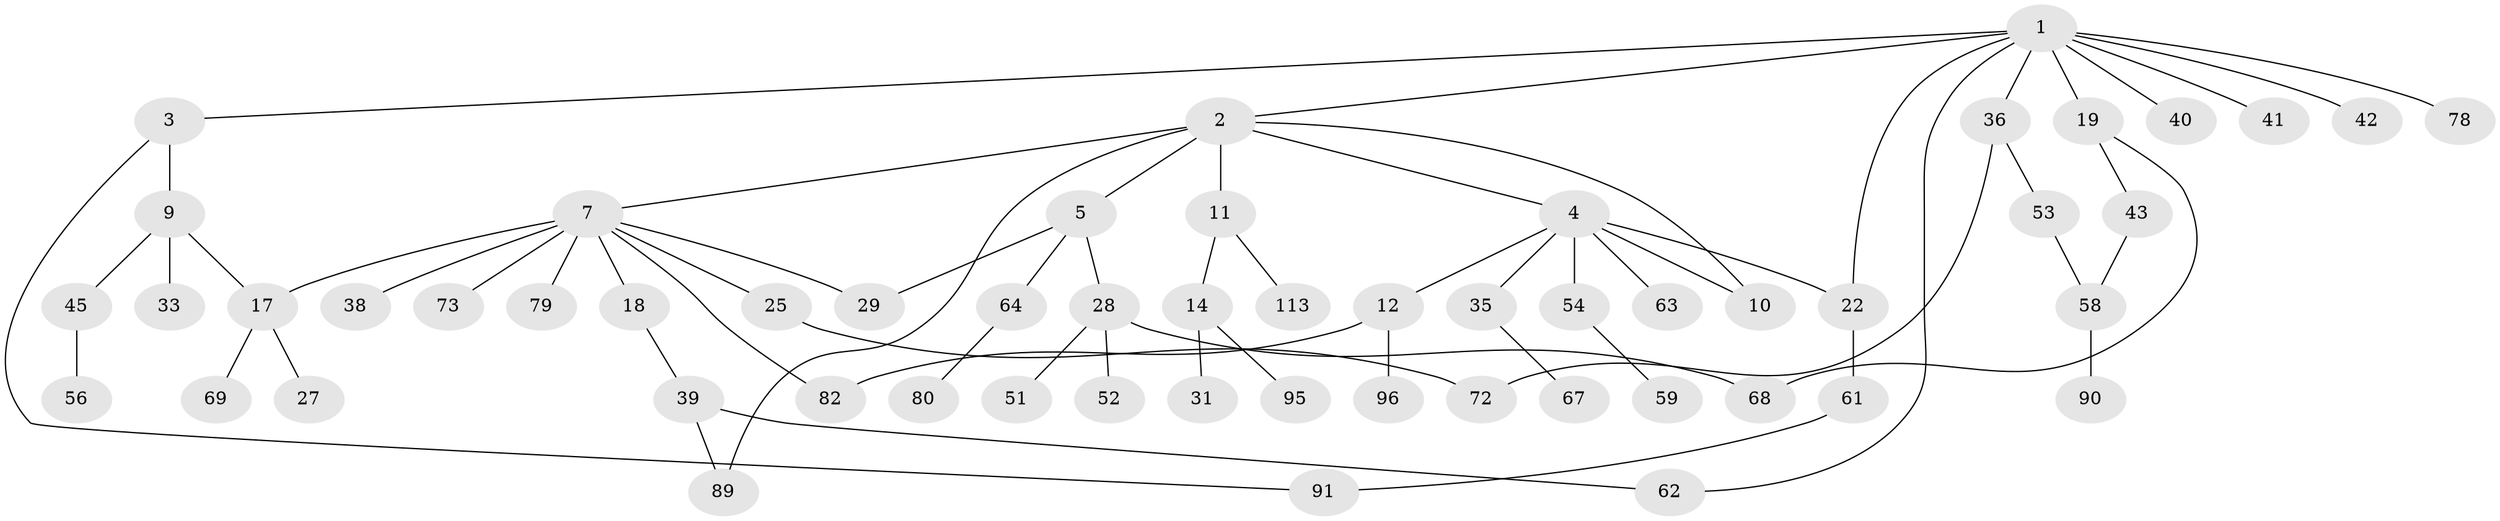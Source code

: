 // original degree distribution, {5: 0.02654867256637168, 8: 0.008849557522123894, 2: 0.3893805309734513, 7: 0.008849557522123894, 4: 0.061946902654867256, 3: 0.1415929203539823, 9: 0.008849557522123894, 6: 0.008849557522123894, 1: 0.34513274336283184}
// Generated by graph-tools (version 1.1) at 2025/13/03/09/25 04:13:32]
// undirected, 56 vertices, 66 edges
graph export_dot {
graph [start="1"]
  node [color=gray90,style=filled];
  1 [super="+23+15"];
  2 [super="+88"];
  3 [super="+6"];
  4;
  5 [super="+8+77"];
  7 [super="+48+24+21+20"];
  9 [super="+100"];
  10 [super="+44+49"];
  11 [super="+74+47+32+13"];
  12 [super="+26"];
  14;
  17 [super="+34"];
  18;
  19;
  22 [super="+70+50+84"];
  25 [super="+55+57"];
  27;
  28 [super="+66"];
  29;
  31 [super="+112"];
  33;
  35 [super="+83"];
  36 [super="+98"];
  38;
  39 [super="+102+71"];
  40 [super="+108"];
  41;
  42 [super="+46+87"];
  43;
  45;
  51 [super="+65"];
  52;
  53;
  54;
  56;
  58;
  59 [super="+81"];
  61 [super="+86"];
  62 [super="+85+93"];
  63;
  64;
  67;
  68;
  69;
  72;
  73;
  78 [super="+104"];
  79 [super="+109"];
  80;
  82 [super="+92"];
  89;
  90;
  91 [super="+99"];
  95 [super="+97"];
  96;
  113;
  1 -- 2;
  1 -- 3;
  1 -- 36;
  1 -- 40;
  1 -- 41;
  1 -- 42;
  1 -- 78;
  1 -- 19;
  1 -- 22;
  1 -- 62;
  2 -- 4;
  2 -- 5;
  2 -- 7;
  2 -- 11;
  2 -- 89;
  2 -- 10;
  3 -- 9;
  3 -- 91;
  4 -- 10;
  4 -- 12;
  4 -- 35;
  4 -- 54;
  4 -- 63;
  4 -- 22;
  5 -- 28;
  5 -- 64;
  5 -- 29;
  7 -- 17;
  7 -- 18;
  7 -- 29;
  7 -- 79 [weight=2];
  7 -- 82;
  7 -- 38;
  7 -- 73;
  7 -- 25;
  9 -- 33;
  9 -- 45;
  9 -- 17;
  11 -- 113;
  11 -- 14;
  12 -- 96;
  12 -- 82;
  14 -- 31;
  14 -- 95;
  17 -- 27;
  17 -- 69;
  18 -- 39;
  19 -- 43;
  19 -- 68;
  22 -- 61;
  25 -- 72;
  28 -- 51;
  28 -- 52;
  28 -- 68;
  35 -- 67;
  36 -- 53;
  36 -- 72;
  39 -- 89;
  39 -- 62;
  43 -- 58;
  45 -- 56;
  53 -- 58;
  54 -- 59;
  58 -- 90;
  61 -- 91;
  64 -- 80;
}
